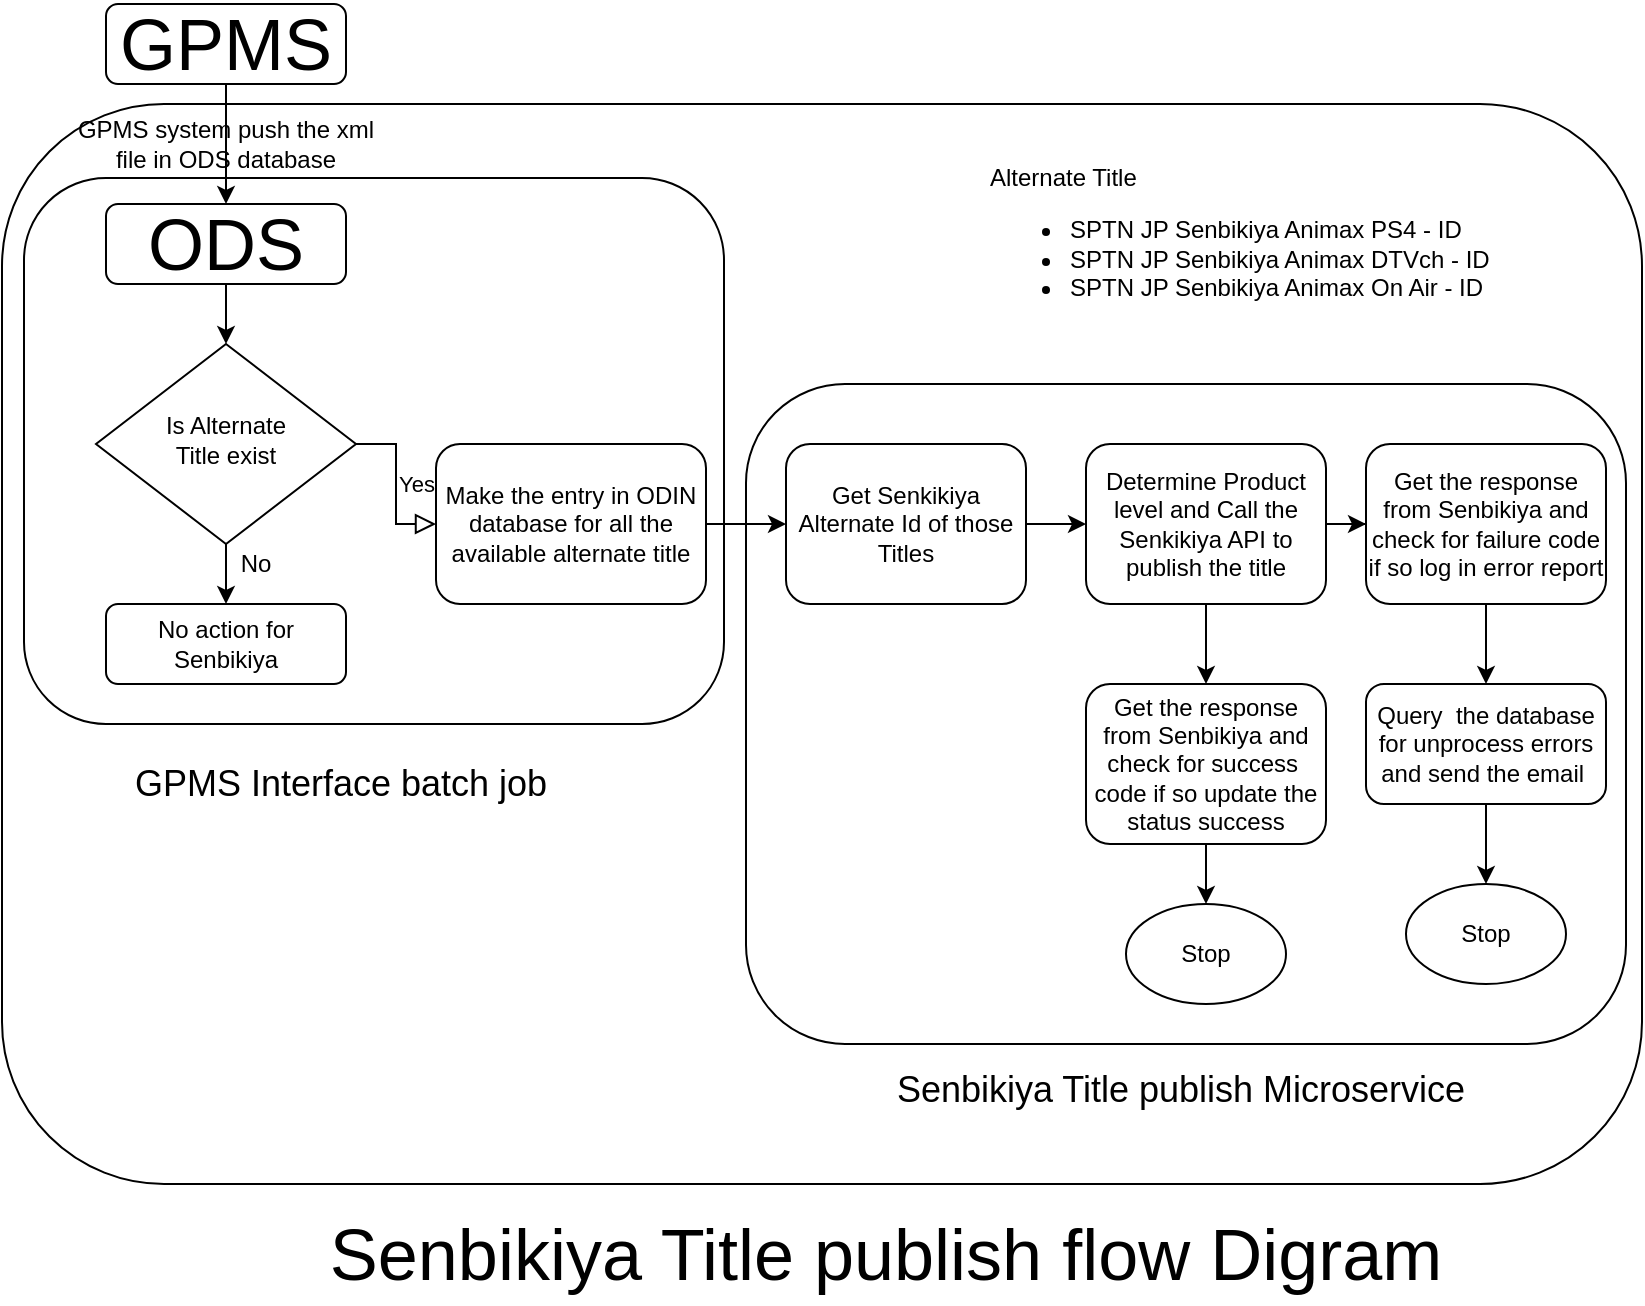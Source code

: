 <mxfile version="14.6.9" type="github">
  <diagram id="C5RBs43oDa-KdzZeNtuy" name="Page-1">
    <mxGraphModel dx="1363" dy="507" grid="1" gridSize="10" guides="1" tooltips="1" connect="1" arrows="1" fold="1" page="1" pageScale="1" pageWidth="827" pageHeight="1169" math="0" shadow="0">
      <root>
        <mxCell id="WIyWlLk6GJQsqaUBKTNV-0" />
        <mxCell id="WIyWlLk6GJQsqaUBKTNV-1" parent="WIyWlLk6GJQsqaUBKTNV-0" />
        <mxCell id="QQSiYQn7EK9W9Dfur0xW-41" value="" style="rounded=1;whiteSpace=wrap;html=1;" vertex="1" parent="WIyWlLk6GJQsqaUBKTNV-1">
          <mxGeometry x="8" y="60" width="820" height="540" as="geometry" />
        </mxCell>
        <mxCell id="QQSiYQn7EK9W9Dfur0xW-35" value="" style="rounded=1;whiteSpace=wrap;html=1;" vertex="1" parent="WIyWlLk6GJQsqaUBKTNV-1">
          <mxGeometry x="19" y="97" width="350" height="273" as="geometry" />
        </mxCell>
        <mxCell id="QQSiYQn7EK9W9Dfur0xW-33" value="" style="rounded=1;whiteSpace=wrap;html=1;" vertex="1" parent="WIyWlLk6GJQsqaUBKTNV-1">
          <mxGeometry x="380" y="200" width="440" height="330" as="geometry" />
        </mxCell>
        <mxCell id="WIyWlLk6GJQsqaUBKTNV-3" value="&lt;font style=&quot;font-size: 36px&quot;&gt;GPMS&lt;/font&gt;" style="rounded=1;whiteSpace=wrap;html=1;fontSize=12;glass=0;strokeWidth=1;shadow=0;" parent="WIyWlLk6GJQsqaUBKTNV-1" vertex="1">
          <mxGeometry x="60" y="10" width="120" height="40" as="geometry" />
        </mxCell>
        <mxCell id="WIyWlLk6GJQsqaUBKTNV-9" value="Yes" style="edgeStyle=orthogonalEdgeStyle;rounded=0;html=1;jettySize=auto;orthogonalLoop=1;fontSize=11;endArrow=block;endFill=0;endSize=8;strokeWidth=1;shadow=0;labelBackgroundColor=none;" parent="WIyWlLk6GJQsqaUBKTNV-1" source="WIyWlLk6GJQsqaUBKTNV-10" target="WIyWlLk6GJQsqaUBKTNV-12" edge="1">
          <mxGeometry y="10" relative="1" as="geometry">
            <mxPoint as="offset" />
          </mxGeometry>
        </mxCell>
        <mxCell id="QQSiYQn7EK9W9Dfur0xW-39" value="" style="edgeStyle=orthogonalEdgeStyle;rounded=0;orthogonalLoop=1;jettySize=auto;html=1;" edge="1" parent="WIyWlLk6GJQsqaUBKTNV-1" source="WIyWlLk6GJQsqaUBKTNV-10" target="WIyWlLk6GJQsqaUBKTNV-11">
          <mxGeometry relative="1" as="geometry" />
        </mxCell>
        <mxCell id="WIyWlLk6GJQsqaUBKTNV-10" value="Is Alternate &lt;br&gt;Title exist" style="rhombus;whiteSpace=wrap;html=1;shadow=0;fontFamily=Helvetica;fontSize=12;align=center;strokeWidth=1;spacing=6;spacingTop=-4;" parent="WIyWlLk6GJQsqaUBKTNV-1" vertex="1">
          <mxGeometry x="55" y="180" width="130" height="100" as="geometry" />
        </mxCell>
        <mxCell id="WIyWlLk6GJQsqaUBKTNV-11" value="No action for Senbikiya" style="rounded=1;whiteSpace=wrap;html=1;fontSize=12;glass=0;strokeWidth=1;shadow=0;" parent="WIyWlLk6GJQsqaUBKTNV-1" vertex="1">
          <mxGeometry x="60" y="310" width="120" height="40" as="geometry" />
        </mxCell>
        <mxCell id="QQSiYQn7EK9W9Dfur0xW-2" value="" style="edgeStyle=orthogonalEdgeStyle;rounded=0;orthogonalLoop=1;jettySize=auto;html=1;" edge="1" parent="WIyWlLk6GJQsqaUBKTNV-1" source="WIyWlLk6GJQsqaUBKTNV-12" target="QQSiYQn7EK9W9Dfur0xW-1">
          <mxGeometry relative="1" as="geometry" />
        </mxCell>
        <mxCell id="WIyWlLk6GJQsqaUBKTNV-12" value="Make the entry in ODIN database for all the available alternate title" style="rounded=1;whiteSpace=wrap;html=1;fontSize=12;glass=0;strokeWidth=1;shadow=0;" parent="WIyWlLk6GJQsqaUBKTNV-1" vertex="1">
          <mxGeometry x="225" y="230" width="135" height="80" as="geometry" />
        </mxCell>
        <mxCell id="QQSiYQn7EK9W9Dfur0xW-0" value="Alternate Title&amp;nbsp;&lt;br&gt;&lt;div&gt;&lt;ul&gt;&lt;li&gt;SPTN JP Senbikiya Animax PS4 - ID&lt;/li&gt;&lt;li&gt;SPTN JP Senbikiya Animax DTVch - ID&lt;/li&gt;&lt;li&gt;SPTN JP Senbikiya Animax On Air - ID&lt;/li&gt;&lt;/ul&gt;&lt;/div&gt;" style="text;html=1;strokeColor=none;fillColor=none;align=left;verticalAlign=middle;whiteSpace=wrap;rounded=0;" vertex="1" parent="WIyWlLk6GJQsqaUBKTNV-1">
          <mxGeometry x="500" y="80" width="260" height="100" as="geometry" />
        </mxCell>
        <mxCell id="QQSiYQn7EK9W9Dfur0xW-24" value="" style="edgeStyle=orthogonalEdgeStyle;rounded=0;orthogonalLoop=1;jettySize=auto;html=1;" edge="1" parent="WIyWlLk6GJQsqaUBKTNV-1" source="QQSiYQn7EK9W9Dfur0xW-1" target="QQSiYQn7EK9W9Dfur0xW-15">
          <mxGeometry relative="1" as="geometry" />
        </mxCell>
        <mxCell id="QQSiYQn7EK9W9Dfur0xW-1" value="Get Senkikiya Alternate Id of those Titles" style="whiteSpace=wrap;html=1;rounded=1;shadow=0;strokeWidth=1;glass=0;" vertex="1" parent="WIyWlLk6GJQsqaUBKTNV-1">
          <mxGeometry x="400" y="230" width="120" height="80" as="geometry" />
        </mxCell>
        <mxCell id="QQSiYQn7EK9W9Dfur0xW-38" value="" style="edgeStyle=orthogonalEdgeStyle;rounded=0;orthogonalLoop=1;jettySize=auto;html=1;" edge="1" parent="WIyWlLk6GJQsqaUBKTNV-1" source="QQSiYQn7EK9W9Dfur0xW-3" target="WIyWlLk6GJQsqaUBKTNV-10">
          <mxGeometry relative="1" as="geometry" />
        </mxCell>
        <mxCell id="QQSiYQn7EK9W9Dfur0xW-3" value="&lt;font style=&quot;font-size: 36px&quot;&gt;ODS&lt;/font&gt;" style="rounded=1;whiteSpace=wrap;html=1;" vertex="1" parent="WIyWlLk6GJQsqaUBKTNV-1">
          <mxGeometry x="60" y="110" width="120" height="40" as="geometry" />
        </mxCell>
        <mxCell id="QQSiYQn7EK9W9Dfur0xW-11" style="edgeStyle=orthogonalEdgeStyle;rounded=0;orthogonalLoop=1;jettySize=auto;html=1;" edge="1" parent="WIyWlLk6GJQsqaUBKTNV-1">
          <mxGeometry relative="1" as="geometry">
            <mxPoint x="120" y="120" as="targetPoint" />
            <mxPoint x="120" y="120" as="sourcePoint" />
          </mxGeometry>
        </mxCell>
        <mxCell id="QQSiYQn7EK9W9Dfur0xW-5" value="GPMS system push the xml file in ODS database" style="text;html=1;strokeColor=none;fillColor=none;align=center;verticalAlign=middle;whiteSpace=wrap;rounded=0;" vertex="1" parent="WIyWlLk6GJQsqaUBKTNV-1">
          <mxGeometry x="40" y="70" width="160" height="20" as="geometry" />
        </mxCell>
        <mxCell id="QQSiYQn7EK9W9Dfur0xW-13" value="" style="edgeStyle=orthogonalEdgeStyle;rounded=0;orthogonalLoop=1;jettySize=auto;html=1;exitX=0.5;exitY=1;exitDx=0;exitDy=0;" edge="1" parent="WIyWlLk6GJQsqaUBKTNV-1">
          <mxGeometry relative="1" as="geometry">
            <mxPoint x="110" y="50" as="sourcePoint" />
            <mxPoint x="120" y="110" as="targetPoint" />
            <Array as="points">
              <mxPoint x="120" y="50" />
            </Array>
          </mxGeometry>
        </mxCell>
        <mxCell id="QQSiYQn7EK9W9Dfur0xW-23" value="" style="edgeStyle=orthogonalEdgeStyle;rounded=0;orthogonalLoop=1;jettySize=auto;html=1;" edge="1" parent="WIyWlLk6GJQsqaUBKTNV-1" source="QQSiYQn7EK9W9Dfur0xW-15" target="QQSiYQn7EK9W9Dfur0xW-16">
          <mxGeometry relative="1" as="geometry" />
        </mxCell>
        <mxCell id="QQSiYQn7EK9W9Dfur0xW-26" value="" style="edgeStyle=orthogonalEdgeStyle;rounded=0;orthogonalLoop=1;jettySize=auto;html=1;" edge="1" parent="WIyWlLk6GJQsqaUBKTNV-1" source="QQSiYQn7EK9W9Dfur0xW-15" target="QQSiYQn7EK9W9Dfur0xW-25">
          <mxGeometry relative="1" as="geometry" />
        </mxCell>
        <mxCell id="QQSiYQn7EK9W9Dfur0xW-15" value="Determine Product level and Call the Senkikiya API to publish the title" style="whiteSpace=wrap;html=1;rounded=1;shadow=0;strokeWidth=1;glass=0;" vertex="1" parent="WIyWlLk6GJQsqaUBKTNV-1">
          <mxGeometry x="550" y="230" width="120" height="80" as="geometry" />
        </mxCell>
        <mxCell id="QQSiYQn7EK9W9Dfur0xW-30" value="" style="edgeStyle=orthogonalEdgeStyle;rounded=0;orthogonalLoop=1;jettySize=auto;html=1;" edge="1" parent="WIyWlLk6GJQsqaUBKTNV-1" source="QQSiYQn7EK9W9Dfur0xW-16" target="QQSiYQn7EK9W9Dfur0xW-29">
          <mxGeometry relative="1" as="geometry" />
        </mxCell>
        <mxCell id="QQSiYQn7EK9W9Dfur0xW-16" value="Get the response from Senbikiya and check for failure code if so log in error report" style="whiteSpace=wrap;html=1;rounded=1;shadow=0;strokeWidth=1;glass=0;" vertex="1" parent="WIyWlLk6GJQsqaUBKTNV-1">
          <mxGeometry x="690" y="230" width="120" height="80" as="geometry" />
        </mxCell>
        <mxCell id="QQSiYQn7EK9W9Dfur0xW-28" value="" style="edgeStyle=orthogonalEdgeStyle;rounded=0;orthogonalLoop=1;jettySize=auto;html=1;" edge="1" parent="WIyWlLk6GJQsqaUBKTNV-1" source="QQSiYQn7EK9W9Dfur0xW-25" target="QQSiYQn7EK9W9Dfur0xW-27">
          <mxGeometry relative="1" as="geometry" />
        </mxCell>
        <mxCell id="QQSiYQn7EK9W9Dfur0xW-25" value="Get the response from Senbikiya and check for success&amp;nbsp; code if so update the status success" style="whiteSpace=wrap;html=1;rounded=1;shadow=0;strokeWidth=1;glass=0;" vertex="1" parent="WIyWlLk6GJQsqaUBKTNV-1">
          <mxGeometry x="550" y="350" width="120" height="80" as="geometry" />
        </mxCell>
        <mxCell id="QQSiYQn7EK9W9Dfur0xW-27" value="Stop" style="ellipse;whiteSpace=wrap;html=1;" vertex="1" parent="WIyWlLk6GJQsqaUBKTNV-1">
          <mxGeometry x="570" y="460" width="80" height="50" as="geometry" />
        </mxCell>
        <mxCell id="QQSiYQn7EK9W9Dfur0xW-32" value="" style="edgeStyle=orthogonalEdgeStyle;rounded=0;orthogonalLoop=1;jettySize=auto;html=1;" edge="1" parent="WIyWlLk6GJQsqaUBKTNV-1" source="QQSiYQn7EK9W9Dfur0xW-29" target="QQSiYQn7EK9W9Dfur0xW-31">
          <mxGeometry relative="1" as="geometry" />
        </mxCell>
        <mxCell id="QQSiYQn7EK9W9Dfur0xW-29" value="Query&amp;nbsp; the database for unprocess errors and send the email&amp;nbsp;" style="whiteSpace=wrap;html=1;rounded=1;shadow=0;strokeWidth=1;glass=0;" vertex="1" parent="WIyWlLk6GJQsqaUBKTNV-1">
          <mxGeometry x="690" y="350" width="120" height="60" as="geometry" />
        </mxCell>
        <mxCell id="QQSiYQn7EK9W9Dfur0xW-31" value="Stop" style="ellipse;whiteSpace=wrap;html=1;" vertex="1" parent="WIyWlLk6GJQsqaUBKTNV-1">
          <mxGeometry x="710" y="450" width="80" height="50" as="geometry" />
        </mxCell>
        <mxCell id="QQSiYQn7EK9W9Dfur0xW-34" value="&lt;font style=&quot;font-size: 18px&quot;&gt;Senbikiya Title publish Microservice&amp;nbsp;&lt;/font&gt;" style="text;html=1;strokeColor=none;fillColor=none;align=center;verticalAlign=middle;whiteSpace=wrap;rounded=0;" vertex="1" parent="WIyWlLk6GJQsqaUBKTNV-1">
          <mxGeometry x="440" y="530" width="320" height="45" as="geometry" />
        </mxCell>
        <mxCell id="QQSiYQn7EK9W9Dfur0xW-37" value="&lt;font style=&quot;font-size: 18px&quot;&gt;GPMS Interface batch job&lt;/font&gt;" style="text;html=1;strokeColor=none;fillColor=none;align=center;verticalAlign=middle;whiteSpace=wrap;rounded=0;" vertex="1" parent="WIyWlLk6GJQsqaUBKTNV-1">
          <mxGeometry x="60" y="390" width="235" height="20" as="geometry" />
        </mxCell>
        <mxCell id="QQSiYQn7EK9W9Dfur0xW-40" value="No" style="text;html=1;strokeColor=none;fillColor=none;align=center;verticalAlign=middle;whiteSpace=wrap;rounded=0;" vertex="1" parent="WIyWlLk6GJQsqaUBKTNV-1">
          <mxGeometry x="120" y="280" width="30" height="20" as="geometry" />
        </mxCell>
        <mxCell id="QQSiYQn7EK9W9Dfur0xW-42" value="&lt;font style=&quot;font-size: 36px&quot;&gt;Senbikiya Title publish flow Digram&lt;/font&gt;" style="text;html=1;strokeColor=none;fillColor=none;align=center;verticalAlign=middle;whiteSpace=wrap;rounded=0;" vertex="1" parent="WIyWlLk6GJQsqaUBKTNV-1">
          <mxGeometry x="150" y="610" width="600" height="50" as="geometry" />
        </mxCell>
      </root>
    </mxGraphModel>
  </diagram>
</mxfile>
